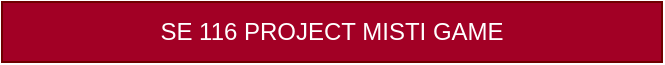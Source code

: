 <mxfile version="21.1.8" type="github">
  <diagram name="Sayfa -1" id="E7HtZyPJfRZDzS7fbvhk">
    <mxGraphModel dx="1050" dy="541" grid="1" gridSize="10" guides="1" tooltips="1" connect="1" arrows="1" fold="1" page="1" pageScale="1" pageWidth="827" pageHeight="1169" math="0" shadow="0">
      <root>
        <mxCell id="0" />
        <mxCell id="1" parent="0" />
        <mxCell id="saOmMBJA0pu1n_iTMuZ0-1" value="SE 116 PROJECT MISTI GAME" style="text;html=1;strokeColor=#6F0000;fillColor=#a20025;align=center;verticalAlign=middle;whiteSpace=wrap;rounded=0;fontColor=#ffffff;" vertex="1" parent="1">
          <mxGeometry x="240" y="40" width="330" height="30" as="geometry" />
        </mxCell>
      </root>
    </mxGraphModel>
  </diagram>
</mxfile>
